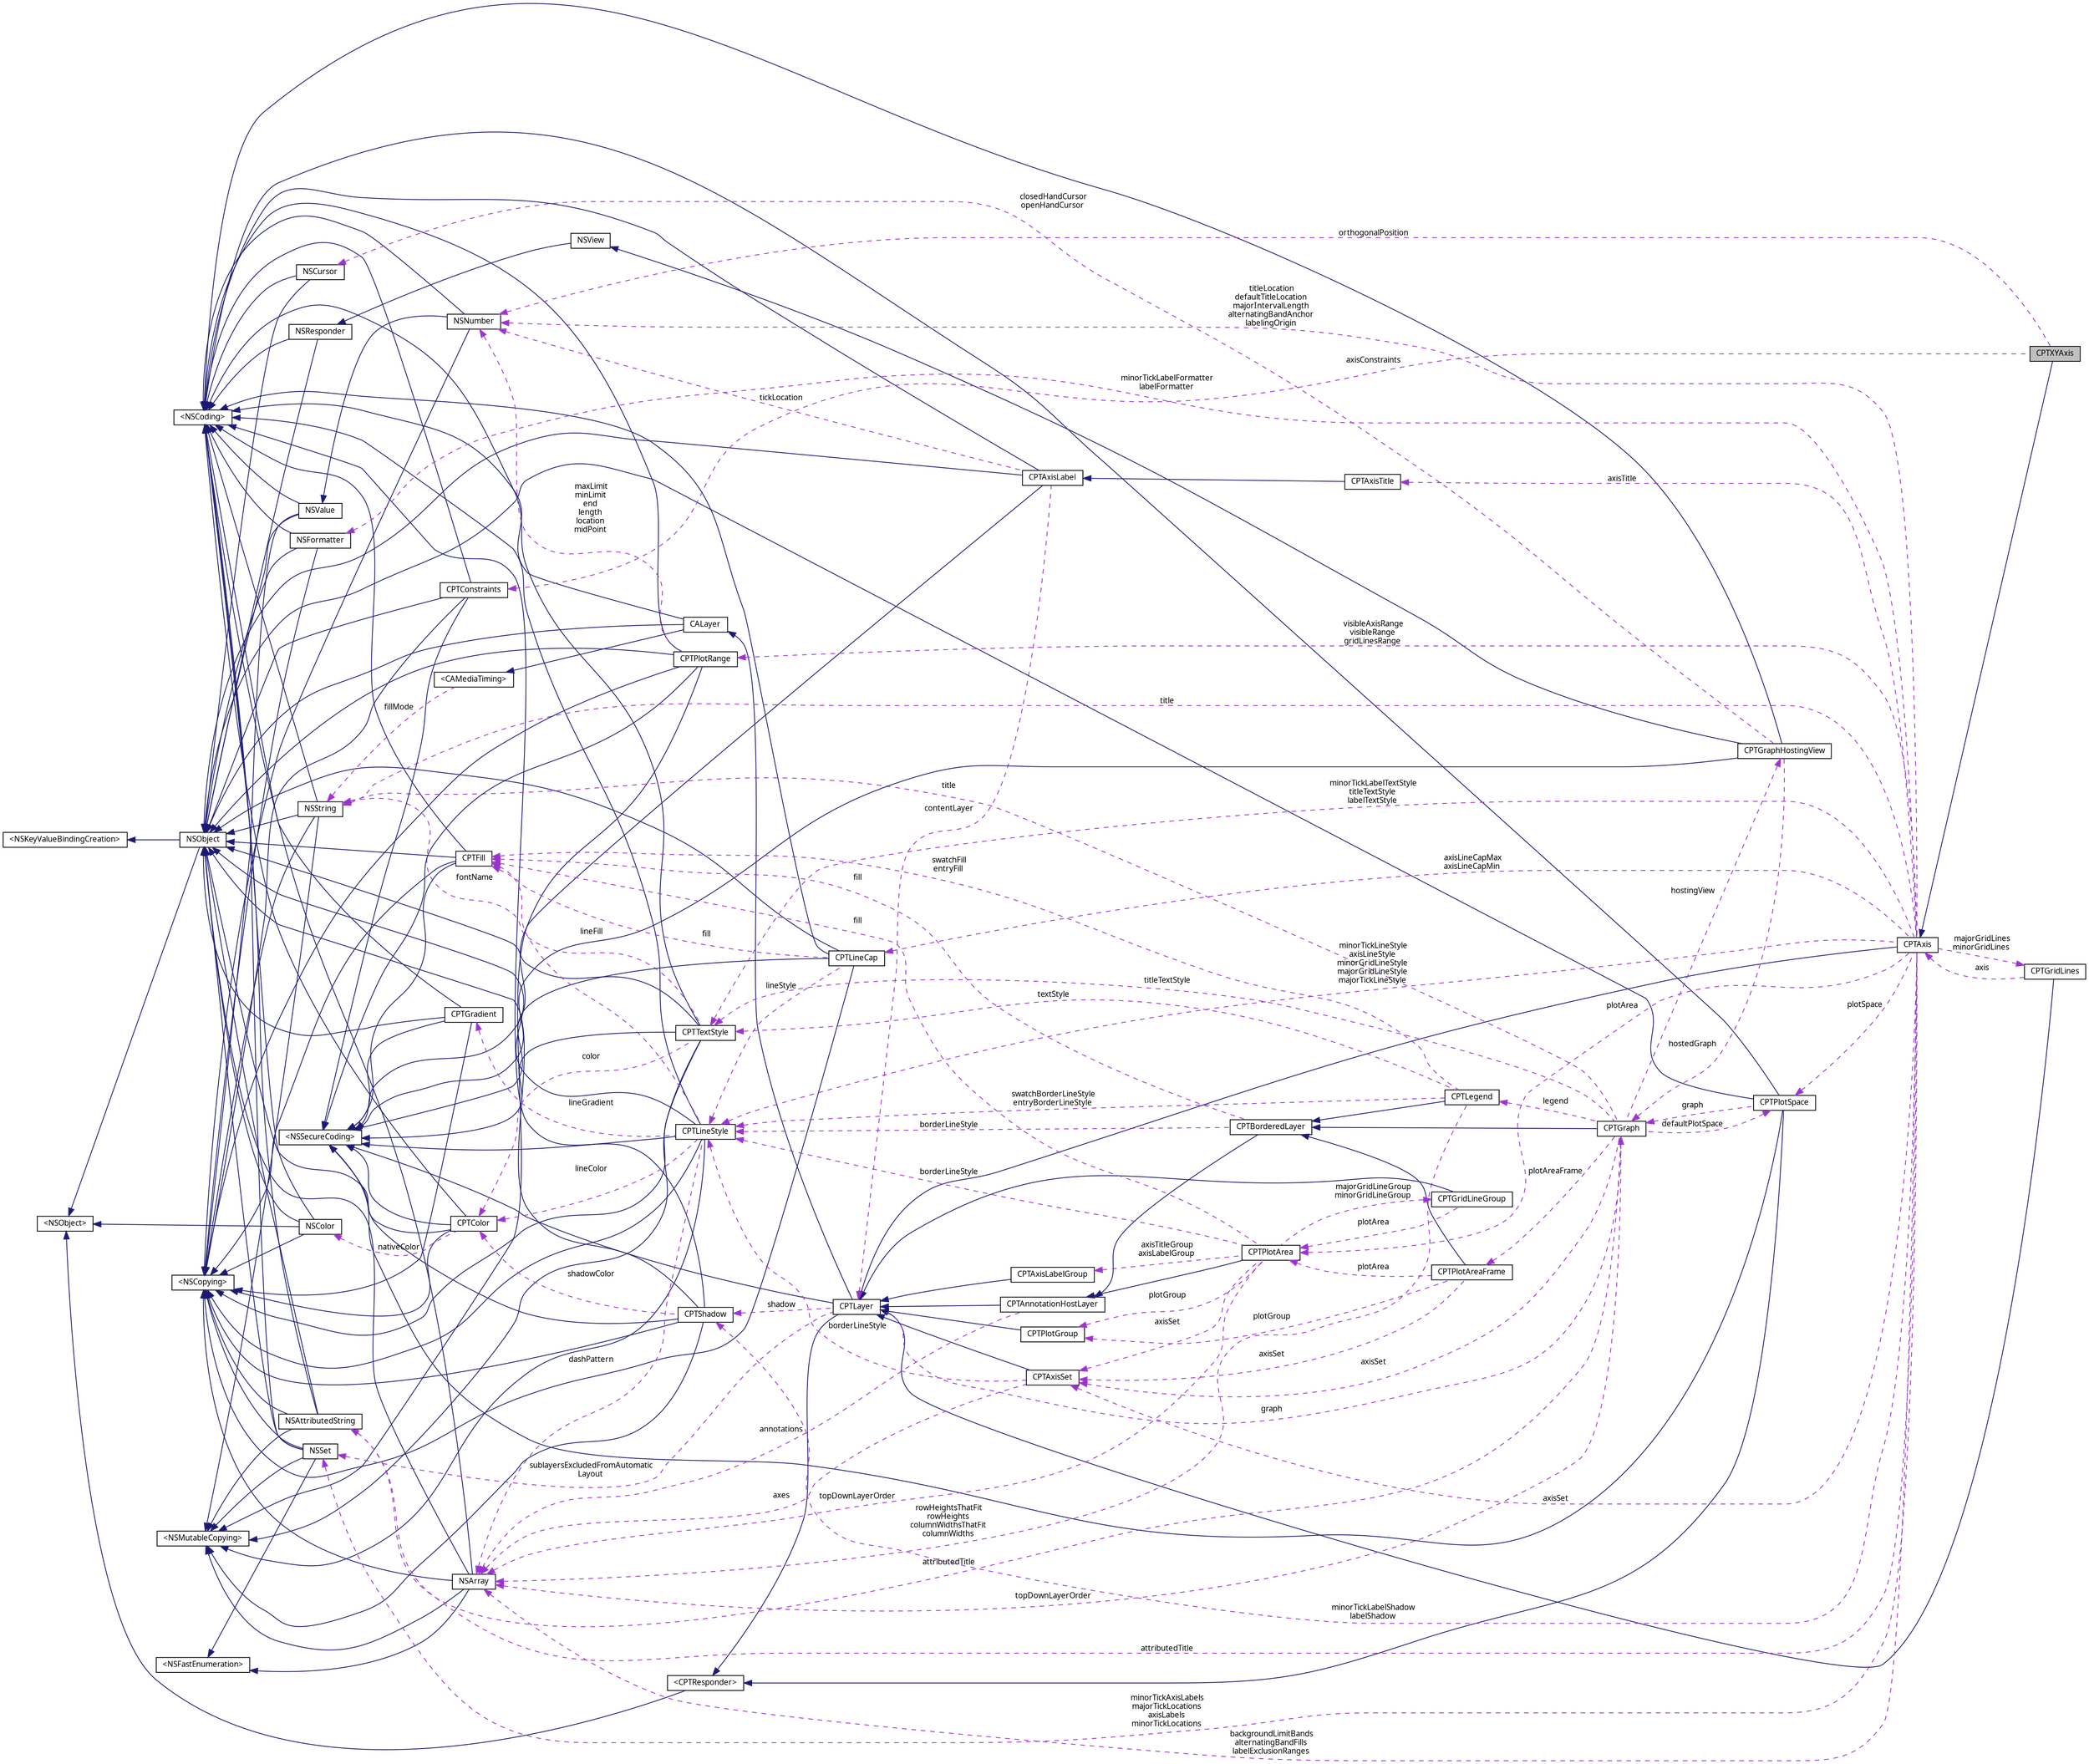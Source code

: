 digraph "CPTXYAxis"
{
 // LATEX_PDF_SIZE
  bgcolor="transparent";
  edge [fontname="Lucinda Grande",fontsize="10",labelfontname="Lucinda Grande",labelfontsize="10"];
  node [fontname="Lucinda Grande",fontsize="10",shape=record];
  rankdir="LR";
  Node1 [label="CPTXYAxis",height=0.2,width=0.4,color="black", fillcolor="grey75", style="filled", fontcolor="black",tooltip="A 2-dimensional cartesian (X-Y) axis class."];
  Node2 -> Node1 [dir="back",color="midnightblue",fontsize="10",style="solid",fontname="Lucinda Grande"];
  Node2 [label="CPTAxis",height=0.2,width=0.4,color="black",URL="$interface_c_p_t_axis.html",tooltip="An abstract axis class."];
  Node3 -> Node2 [dir="back",color="midnightblue",fontsize="10",style="solid",fontname="Lucinda Grande"];
  Node3 [label="CPTLayer",height=0.2,width=0.4,color="black",URL="$interface_c_p_t_layer.html",tooltip="Base class for all Core Animation layers in Core Plot."];
  Node4 -> Node3 [dir="back",color="midnightblue",fontsize="10",style="solid",fontname="Lucinda Grande"];
  Node4 [label="CALayer",height=0.2,width=0.4,color="black",URL="/Users/eskroch/Projects/Core Plot/documentation/doxygen/doxygen-cocoa-tags.xml$https://developer.apple.com/library/mac/.html#documentation/GraphicsImaging/Reference/CALayer_class/Introduction/Introduction",tooltip=" "];
  Node5 -> Node4 [dir="back",color="midnightblue",fontsize="10",style="solid",fontname="Lucinda Grande"];
  Node5 [label="NSObject",height=0.2,width=0.4,color="black",URL="/Users/eskroch/Projects/Core Plot/documentation/doxygen/doxygen-cocoa-tags.xml$https://developer.apple.com/library/mac/.html#documentation/Cocoa/Reference/Foundation/Classes/NSObject_Class/Reference/Reference",tooltip=" "];
  Node6 -> Node5 [dir="back",color="midnightblue",fontsize="10",style="solid",fontname="Lucinda Grande"];
  Node6 [label="\<NSObject\>",height=0.2,width=0.4,color="black",URL="/Users/eskroch/Projects/Core Plot/documentation/doxygen/doxygen-cocoa-tags.xml$https://developer.apple.com/library/mac/.html#documentation/Cocoa/Reference/Foundation/Protocols/NSObject_Protocol/Reference/NSObject",tooltip=" "];
  Node7 -> Node5 [dir="back",color="midnightblue",fontsize="10",style="solid",fontname="Lucinda Grande"];
  Node7 [label="\<NSKeyValueBindingCreation\>",height=0.2,width=0.4,color="black",URL="/Users/eskroch/Projects/Core Plot/documentation/doxygen/doxygen-cocoa-tags.xml$https://developer.apple.com/library/mac/.html#documentation/Cocoa/Reference/ApplicationKit/Protocols/NSKeyValueBindingCreation_Protocol/Reference/Reference",tooltip=" "];
  Node8 -> Node4 [dir="back",color="midnightblue",fontsize="10",style="solid",fontname="Lucinda Grande"];
  Node8 [label="\<NSCoding\>",height=0.2,width=0.4,color="black",URL="/Users/eskroch/Projects/Core Plot/documentation/doxygen/doxygen-cocoa-tags.xml$https://developer.apple.com/library/mac/.html#documentation/Cocoa/Reference/Foundation/Protocols/NSCoding_Protocol/Reference/Reference",tooltip=" "];
  Node9 -> Node4 [dir="back",color="midnightblue",fontsize="10",style="solid",fontname="Lucinda Grande"];
  Node9 [label="\<CAMediaTiming\>",height=0.2,width=0.4,color="black",URL="/Users/eskroch/Projects/Core Plot/documentation/doxygen/doxygen-cocoa-tags.xml$https://developer.apple.com/library/mac/.html#documentation/GraphicsImaging/Reference/CAMediaTiming_protocol/Introduction/Introduction",tooltip=" "];
  Node10 -> Node9 [dir="back",color="darkorchid3",fontsize="10",style="dashed",label=" fillMode" ,fontname="Lucinda Grande"];
  Node10 [label="NSString",height=0.2,width=0.4,color="black",URL="/Users/eskroch/Projects/Core Plot/documentation/doxygen/doxygen-cocoa-tags.xml$https://developer.apple.com/library/mac/.html#documentation/Cocoa/Reference/Foundation/Classes/NSString_Class/Reference/NSString",tooltip=" "];
  Node5 -> Node10 [dir="back",color="midnightblue",fontsize="10",style="solid",fontname="Lucinda Grande"];
  Node8 -> Node10 [dir="back",color="midnightblue",fontsize="10",style="solid",fontname="Lucinda Grande"];
  Node11 -> Node10 [dir="back",color="midnightblue",fontsize="10",style="solid",fontname="Lucinda Grande"];
  Node11 [label="\<NSCopying\>",height=0.2,width=0.4,color="black",URL="/Users/eskroch/Projects/Core Plot/documentation/doxygen/doxygen-cocoa-tags.xml$https://developer.apple.com/library/mac/.html#documentation/Cocoa/Reference/Foundation/Protocols/NSCopying_Protocol/Reference/Reference",tooltip=" "];
  Node12 -> Node10 [dir="back",color="midnightblue",fontsize="10",style="solid",fontname="Lucinda Grande"];
  Node12 [label="\<NSMutableCopying\>",height=0.2,width=0.4,color="black",URL="/Users/eskroch/Projects/Core Plot/documentation/doxygen/doxygen-cocoa-tags.xml$https://developer.apple.com/library/mac/.html#documentation/Cocoa/Reference/Foundation/Protocols/NSMutableCopying_Protocol/Reference/Reference",tooltip=" "];
  Node13 -> Node3 [dir="back",color="midnightblue",fontsize="10",style="solid",fontname="Lucinda Grande"];
  Node13 [label="\<CPTResponder\>",height=0.2,width=0.4,color="black",URL="$protocol_c_p_t_responder-p.html",tooltip="The basis of all event processing in Core Plot."];
  Node6 -> Node13 [dir="back",color="midnightblue",fontsize="10",style="solid",fontname="Lucinda Grande"];
  Node14 -> Node3 [dir="back",color="midnightblue",fontsize="10",style="solid",fontname="Lucinda Grande"];
  Node14 [label="\<NSSecureCoding\>",height=0.2,width=0.4,color="black",URL="/Users/eskroch/Projects/Core Plot/documentation/doxygen/doxygen-cocoa-tags.xml$https://developer.apple.com/library/mac/documentation/Foundation/Reference/NSSecureCoding_Protocol_Ref/.html",tooltip=" "];
  Node15 -> Node3 [dir="back",color="darkorchid3",fontsize="10",style="dashed",label=" shadow" ,fontname="Lucinda Grande"];
  Node15 [label="CPTShadow",height=0.2,width=0.4,color="black",URL="$interface_c_p_t_shadow.html",tooltip="Immutable wrapper for various shadow drawing properties."];
  Node5 -> Node15 [dir="back",color="midnightblue",fontsize="10",style="solid",fontname="Lucinda Grande"];
  Node11 -> Node15 [dir="back",color="midnightblue",fontsize="10",style="solid",fontname="Lucinda Grande"];
  Node12 -> Node15 [dir="back",color="midnightblue",fontsize="10",style="solid",fontname="Lucinda Grande"];
  Node8 -> Node15 [dir="back",color="midnightblue",fontsize="10",style="solid",fontname="Lucinda Grande"];
  Node14 -> Node15 [dir="back",color="midnightblue",fontsize="10",style="solid",fontname="Lucinda Grande"];
  Node16 -> Node15 [dir="back",color="darkorchid3",fontsize="10",style="dashed",label=" shadowColor" ,fontname="Lucinda Grande"];
  Node16 [label="CPTColor",height=0.2,width=0.4,color="black",URL="$interface_c_p_t_color.html",tooltip="An immutable color."];
  Node5 -> Node16 [dir="back",color="midnightblue",fontsize="10",style="solid",fontname="Lucinda Grande"];
  Node11 -> Node16 [dir="back",color="midnightblue",fontsize="10",style="solid",fontname="Lucinda Grande"];
  Node8 -> Node16 [dir="back",color="midnightblue",fontsize="10",style="solid",fontname="Lucinda Grande"];
  Node14 -> Node16 [dir="back",color="midnightblue",fontsize="10",style="solid",fontname="Lucinda Grande"];
  Node17 -> Node16 [dir="back",color="darkorchid3",fontsize="10",style="dashed",label=" nativeColor" ,fontname="Lucinda Grande"];
  Node17 [label="NSColor",height=0.2,width=0.4,color="black",URL="/Users/eskroch/Projects/Core Plot/documentation/doxygen/doxygen-cocoa-tags.xml$https://developer.apple.com/library/mac/.html#documentation/Cocoa/Reference/ApplicationKit/Classes/NSColor_Class/Reference/Reference",tooltip=" "];
  Node5 -> Node17 [dir="back",color="midnightblue",fontsize="10",style="solid",fontname="Lucinda Grande"];
  Node8 -> Node17 [dir="back",color="midnightblue",fontsize="10",style="solid",fontname="Lucinda Grande"];
  Node11 -> Node17 [dir="back",color="midnightblue",fontsize="10",style="solid",fontname="Lucinda Grande"];
  Node6 -> Node17 [dir="back",color="midnightblue",fontsize="10",style="solid",fontname="Lucinda Grande"];
  Node18 -> Node3 [dir="back",color="darkorchid3",fontsize="10",style="dashed",label=" sublayersExcludedFromAutomatic\lLayout" ,fontname="Lucinda Grande"];
  Node18 [label="NSSet",height=0.2,width=0.4,color="black",URL="/Users/eskroch/Projects/Core Plot/documentation/doxygen/doxygen-cocoa-tags.xml$https://developer.apple.com/library/mac/.html#documentation/Cocoa/Reference/Foundation/Classes/NSSet_Class/Reference/Reference",tooltip=" "];
  Node5 -> Node18 [dir="back",color="midnightblue",fontsize="10",style="solid",fontname="Lucinda Grande"];
  Node8 -> Node18 [dir="back",color="midnightblue",fontsize="10",style="solid",fontname="Lucinda Grande"];
  Node11 -> Node18 [dir="back",color="midnightblue",fontsize="10",style="solid",fontname="Lucinda Grande"];
  Node19 -> Node18 [dir="back",color="midnightblue",fontsize="10",style="solid",fontname="Lucinda Grande"];
  Node19 [label="\<NSFastEnumeration\>",height=0.2,width=0.4,color="black",URL="/Users/eskroch/Projects/Core Plot/documentation/doxygen/doxygen-cocoa-tags.xml$https://developer.apple.com/library/mac/.html#documentation/Cocoa/Reference/NSFastEnumeration_protocol/Reference/NSFastEnumeration",tooltip=" "];
  Node12 -> Node18 [dir="back",color="midnightblue",fontsize="10",style="solid",fontname="Lucinda Grande"];
  Node20 -> Node3 [dir="back",color="darkorchid3",fontsize="10",style="dashed",label=" graph" ,fontname="Lucinda Grande"];
  Node20 [label="CPTGraph",height=0.2,width=0.4,color="black",URL="$interface_c_p_t_graph.html",tooltip="An abstract graph class."];
  Node21 -> Node20 [dir="back",color="midnightblue",fontsize="10",style="solid",fontname="Lucinda Grande"];
  Node21 [label="CPTBorderedLayer",height=0.2,width=0.4,color="black",URL="$interface_c_p_t_bordered_layer.html",tooltip="A layer with a border line and background fill."];
  Node22 -> Node21 [dir="back",color="midnightblue",fontsize="10",style="solid",fontname="Lucinda Grande"];
  Node22 [label="CPTAnnotationHostLayer",height=0.2,width=0.4,color="black",URL="$interface_c_p_t_annotation_host_layer.html",tooltip="A container layer for annotations."];
  Node3 -> Node22 [dir="back",color="midnightblue",fontsize="10",style="solid",fontname="Lucinda Grande"];
  Node23 -> Node22 [dir="back",color="darkorchid3",fontsize="10",style="dashed",label=" annotations" ,fontname="Lucinda Grande"];
  Node23 [label="NSArray",height=0.2,width=0.4,color="black",URL="/Users/eskroch/Projects/Core Plot/documentation/doxygen/doxygen-cocoa-tags.xml$https://developer.apple.com/library/mac/.html#documentation/Cocoa/Reference/Foundation/Classes/NSArray_Class/Reference/Reference",tooltip=" "];
  Node5 -> Node23 [dir="back",color="midnightblue",fontsize="10",style="solid",fontname="Lucinda Grande"];
  Node8 -> Node23 [dir="back",color="midnightblue",fontsize="10",style="solid",fontname="Lucinda Grande"];
  Node11 -> Node23 [dir="back",color="midnightblue",fontsize="10",style="solid",fontname="Lucinda Grande"];
  Node19 -> Node23 [dir="back",color="midnightblue",fontsize="10",style="solid",fontname="Lucinda Grande"];
  Node12 -> Node23 [dir="back",color="midnightblue",fontsize="10",style="solid",fontname="Lucinda Grande"];
  Node24 -> Node21 [dir="back",color="darkorchid3",fontsize="10",style="dashed",label=" fill" ,fontname="Lucinda Grande"];
  Node24 [label="CPTFill",height=0.2,width=0.4,color="black",URL="$interface_c_p_t_fill.html",tooltip="Draws area fills."];
  Node5 -> Node24 [dir="back",color="midnightblue",fontsize="10",style="solid",fontname="Lucinda Grande"];
  Node11 -> Node24 [dir="back",color="midnightblue",fontsize="10",style="solid",fontname="Lucinda Grande"];
  Node8 -> Node24 [dir="back",color="midnightblue",fontsize="10",style="solid",fontname="Lucinda Grande"];
  Node14 -> Node24 [dir="back",color="midnightblue",fontsize="10",style="solid",fontname="Lucinda Grande"];
  Node25 -> Node21 [dir="back",color="darkorchid3",fontsize="10",style="dashed",label=" borderLineStyle" ,fontname="Lucinda Grande"];
  Node25 [label="CPTLineStyle",height=0.2,width=0.4,color="black",URL="$interface_c_p_t_line_style.html",tooltip="Immutable wrapper for various line drawing properties. Create a CPTMutableLineStyle if you want to cu..."];
  Node5 -> Node25 [dir="back",color="midnightblue",fontsize="10",style="solid",fontname="Lucinda Grande"];
  Node11 -> Node25 [dir="back",color="midnightblue",fontsize="10",style="solid",fontname="Lucinda Grande"];
  Node12 -> Node25 [dir="back",color="midnightblue",fontsize="10",style="solid",fontname="Lucinda Grande"];
  Node8 -> Node25 [dir="back",color="midnightblue",fontsize="10",style="solid",fontname="Lucinda Grande"];
  Node14 -> Node25 [dir="back",color="midnightblue",fontsize="10",style="solid",fontname="Lucinda Grande"];
  Node24 -> Node25 [dir="back",color="darkorchid3",fontsize="10",style="dashed",label=" lineFill" ,fontname="Lucinda Grande"];
  Node26 -> Node25 [dir="back",color="darkorchid3",fontsize="10",style="dashed",label=" lineGradient" ,fontname="Lucinda Grande"];
  Node26 [label="CPTGradient",height=0.2,width=0.4,color="black",URL="$interface_c_p_t_gradient.html",tooltip="Draws color gradient fills."];
  Node5 -> Node26 [dir="back",color="midnightblue",fontsize="10",style="solid",fontname="Lucinda Grande"];
  Node11 -> Node26 [dir="back",color="midnightblue",fontsize="10",style="solid",fontname="Lucinda Grande"];
  Node8 -> Node26 [dir="back",color="midnightblue",fontsize="10",style="solid",fontname="Lucinda Grande"];
  Node14 -> Node26 [dir="back",color="midnightblue",fontsize="10",style="solid",fontname="Lucinda Grande"];
  Node16 -> Node25 [dir="back",color="darkorchid3",fontsize="10",style="dashed",label=" lineColor" ,fontname="Lucinda Grande"];
  Node23 -> Node25 [dir="back",color="darkorchid3",fontsize="10",style="dashed",label=" dashPattern" ,fontname="Lucinda Grande"];
  Node27 -> Node20 [dir="back",color="darkorchid3",fontsize="10",style="dashed",label=" titleTextStyle" ,fontname="Lucinda Grande"];
  Node27 [label="CPTTextStyle",height=0.2,width=0.4,color="black",URL="$interface_c_p_t_text_style.html",tooltip="Immutable wrapper for various text style properties."];
  Node5 -> Node27 [dir="back",color="midnightblue",fontsize="10",style="solid",fontname="Lucinda Grande"];
  Node11 -> Node27 [dir="back",color="midnightblue",fontsize="10",style="solid",fontname="Lucinda Grande"];
  Node12 -> Node27 [dir="back",color="midnightblue",fontsize="10",style="solid",fontname="Lucinda Grande"];
  Node8 -> Node27 [dir="back",color="midnightblue",fontsize="10",style="solid",fontname="Lucinda Grande"];
  Node14 -> Node27 [dir="back",color="midnightblue",fontsize="10",style="solid",fontname="Lucinda Grande"];
  Node10 -> Node27 [dir="back",color="darkorchid3",fontsize="10",style="dashed",label=" fontName" ,fontname="Lucinda Grande"];
  Node16 -> Node27 [dir="back",color="darkorchid3",fontsize="10",style="dashed",label=" color" ,fontname="Lucinda Grande"];
  Node28 -> Node20 [dir="back",color="darkorchid3",fontsize="10",style="dashed",label=" hostingView" ,fontname="Lucinda Grande"];
  Node28 [label="CPTGraphHostingView",height=0.2,width=0.4,color="black",URL="$interface_c_p_t_graph_hosting_view.html",tooltip="A container view for displaying a CPTGraph."];
  Node29 -> Node28 [dir="back",color="midnightblue",fontsize="10",style="solid",fontname="Lucinda Grande"];
  Node29 [label="NSView",height=0.2,width=0.4,color="black",URL="/Users/eskroch/Projects/Core Plot/documentation/doxygen/doxygen-cocoa-tags.xml$https://developer.apple.com/library/mac/.html#documentation/Cocoa/Reference/ApplicationKit/Classes/NSView_Class/Reference/NSView",tooltip=" "];
  Node30 -> Node29 [dir="back",color="midnightblue",fontsize="10",style="solid",fontname="Lucinda Grande"];
  Node30 [label="NSResponder",height=0.2,width=0.4,color="black",URL="/Users/eskroch/Projects/Core Plot/documentation/doxygen/doxygen-cocoa-tags.xml$https://developer.apple.com/library/mac/.html#documentation/Cocoa/Reference/ApplicationKit/Classes/NSResponder_Class/Reference/Reference",tooltip=" "];
  Node5 -> Node30 [dir="back",color="midnightblue",fontsize="10",style="solid",fontname="Lucinda Grande"];
  Node8 -> Node30 [dir="back",color="midnightblue",fontsize="10",style="solid",fontname="Lucinda Grande"];
  Node8 -> Node28 [dir="back",color="midnightblue",fontsize="10",style="solid",fontname="Lucinda Grande"];
  Node14 -> Node28 [dir="back",color="midnightblue",fontsize="10",style="solid",fontname="Lucinda Grande"];
  Node20 -> Node28 [dir="back",color="darkorchid3",fontsize="10",style="dashed",label=" hostedGraph" ,fontname="Lucinda Grande"];
  Node31 -> Node28 [dir="back",color="darkorchid3",fontsize="10",style="dashed",label=" closedHandCursor\nopenHandCursor" ,fontname="Lucinda Grande"];
  Node31 [label="NSCursor",height=0.2,width=0.4,color="black",URL="/Users/eskroch/Projects/Core Plot/documentation/doxygen/doxygen-cocoa-tags.xml$https://developer.apple.com/library/mac/.html#documentation/Cocoa/Reference/ApplicationKit/Classes/NSCursor_Class/Reference/Reference",tooltip=" "];
  Node5 -> Node31 [dir="back",color="midnightblue",fontsize="10",style="solid",fontname="Lucinda Grande"];
  Node8 -> Node31 [dir="back",color="midnightblue",fontsize="10",style="solid",fontname="Lucinda Grande"];
  Node32 -> Node20 [dir="back",color="darkorchid3",fontsize="10",style="dashed",label=" axisSet" ,fontname="Lucinda Grande"];
  Node32 [label="CPTAxisSet",height=0.2,width=0.4,color="black",URL="$interface_c_p_t_axis_set.html",tooltip="A container layer for the set of axes for a graph."];
  Node3 -> Node32 [dir="back",color="midnightblue",fontsize="10",style="solid",fontname="Lucinda Grande"];
  Node25 -> Node32 [dir="back",color="darkorchid3",fontsize="10",style="dashed",label=" borderLineStyle" ,fontname="Lucinda Grande"];
  Node23 -> Node32 [dir="back",color="darkorchid3",fontsize="10",style="dashed",label=" axes" ,fontname="Lucinda Grande"];
  Node33 -> Node20 [dir="back",color="darkorchid3",fontsize="10",style="dashed",label=" attributedTitle" ,fontname="Lucinda Grande"];
  Node33 [label="NSAttributedString",height=0.2,width=0.4,color="black",URL="/Users/eskroch/Projects/Core Plot/documentation/doxygen/doxygen-cocoa-tags.xml$https://developer.apple.com/library/mac/.html#documentation/Cocoa/Reference/Foundation/Classes/NSAttributedString_Class/Reference/NSAttributedString",tooltip=" "];
  Node5 -> Node33 [dir="back",color="midnightblue",fontsize="10",style="solid",fontname="Lucinda Grande"];
  Node8 -> Node33 [dir="back",color="midnightblue",fontsize="10",style="solid",fontname="Lucinda Grande"];
  Node11 -> Node33 [dir="back",color="midnightblue",fontsize="10",style="solid",fontname="Lucinda Grande"];
  Node12 -> Node33 [dir="back",color="midnightblue",fontsize="10",style="solid",fontname="Lucinda Grande"];
  Node34 -> Node20 [dir="back",color="darkorchid3",fontsize="10",style="dashed",label=" plotAreaFrame" ,fontname="Lucinda Grande"];
  Node34 [label="CPTPlotAreaFrame",height=0.2,width=0.4,color="black",URL="$interface_c_p_t_plot_area_frame.html",tooltip="A layer drawn on top of the graph layer and behind all plot elements."];
  Node21 -> Node34 [dir="back",color="midnightblue",fontsize="10",style="solid",fontname="Lucinda Grande"];
  Node32 -> Node34 [dir="back",color="darkorchid3",fontsize="10",style="dashed",label=" axisSet" ,fontname="Lucinda Grande"];
  Node35 -> Node34 [dir="back",color="darkorchid3",fontsize="10",style="dashed",label=" plotArea" ,fontname="Lucinda Grande"];
  Node35 [label="CPTPlotArea",height=0.2,width=0.4,color="black",URL="$interface_c_p_t_plot_area.html",tooltip="A layer representing the actual plotting area of a graph."];
  Node22 -> Node35 [dir="back",color="midnightblue",fontsize="10",style="solid",fontname="Lucinda Grande"];
  Node36 -> Node35 [dir="back",color="darkorchid3",fontsize="10",style="dashed",label=" majorGridLineGroup\nminorGridLineGroup" ,fontname="Lucinda Grande"];
  Node36 [label="CPTGridLineGroup",height=0.2,width=0.4,color="black",URL="$interface_c_p_t_grid_line_group.html",tooltip="A group of grid line layers."];
  Node3 -> Node36 [dir="back",color="midnightblue",fontsize="10",style="solid",fontname="Lucinda Grande"];
  Node35 -> Node36 [dir="back",color="darkorchid3",fontsize="10",style="dashed",label=" plotArea" ,fontname="Lucinda Grande"];
  Node24 -> Node35 [dir="back",color="darkorchid3",fontsize="10",style="dashed",label=" fill" ,fontname="Lucinda Grande"];
  Node32 -> Node35 [dir="back",color="darkorchid3",fontsize="10",style="dashed",label=" axisSet" ,fontname="Lucinda Grande"];
  Node25 -> Node35 [dir="back",color="darkorchid3",fontsize="10",style="dashed",label=" borderLineStyle" ,fontname="Lucinda Grande"];
  Node37 -> Node35 [dir="back",color="darkorchid3",fontsize="10",style="dashed",label=" axisTitleGroup\naxisLabelGroup" ,fontname="Lucinda Grande"];
  Node37 [label="CPTAxisLabelGroup",height=0.2,width=0.4,color="black",URL="$interface_c_p_t_axis_label_group.html",tooltip="A container layer for the axis labels."];
  Node3 -> Node37 [dir="back",color="midnightblue",fontsize="10",style="solid",fontname="Lucinda Grande"];
  Node38 -> Node35 [dir="back",color="darkorchid3",fontsize="10",style="dashed",label=" plotGroup" ,fontname="Lucinda Grande"];
  Node38 [label="CPTPlotGroup",height=0.2,width=0.4,color="black",URL="$interface_c_p_t_plot_group.html",tooltip="Defines the coordinate system of a plot."];
  Node3 -> Node38 [dir="back",color="midnightblue",fontsize="10",style="solid",fontname="Lucinda Grande"];
  Node23 -> Node35 [dir="back",color="darkorchid3",fontsize="10",style="dashed",label=" topDownLayerOrder" ,fontname="Lucinda Grande"];
  Node38 -> Node34 [dir="back",color="darkorchid3",fontsize="10",style="dashed",label=" plotGroup" ,fontname="Lucinda Grande"];
  Node10 -> Node20 [dir="back",color="darkorchid3",fontsize="10",style="dashed",label=" title" ,fontname="Lucinda Grande"];
  Node39 -> Node20 [dir="back",color="darkorchid3",fontsize="10",style="dashed",label=" defaultPlotSpace" ,fontname="Lucinda Grande"];
  Node39 [label="CPTPlotSpace",height=0.2,width=0.4,color="black",URL="$interface_c_p_t_plot_space.html",tooltip="Defines the coordinate system of a plot."];
  Node5 -> Node39 [dir="back",color="midnightblue",fontsize="10",style="solid",fontname="Lucinda Grande"];
  Node13 -> Node39 [dir="back",color="midnightblue",fontsize="10",style="solid",fontname="Lucinda Grande"];
  Node8 -> Node39 [dir="back",color="midnightblue",fontsize="10",style="solid",fontname="Lucinda Grande"];
  Node14 -> Node39 [dir="back",color="midnightblue",fontsize="10",style="solid",fontname="Lucinda Grande"];
  Node20 -> Node39 [dir="back",color="darkorchid3",fontsize="10",style="dashed",label=" graph" ,fontname="Lucinda Grande"];
  Node40 -> Node20 [dir="back",color="darkorchid3",fontsize="10",style="dashed",label=" legend" ,fontname="Lucinda Grande"];
  Node40 [label="CPTLegend",height=0.2,width=0.4,color="black",URL="$interface_c_p_t_legend.html",tooltip="A graph legend."];
  Node21 -> Node40 [dir="back",color="midnightblue",fontsize="10",style="solid",fontname="Lucinda Grande"];
  Node27 -> Node40 [dir="back",color="darkorchid3",fontsize="10",style="dashed",label=" textStyle" ,fontname="Lucinda Grande"];
  Node24 -> Node40 [dir="back",color="darkorchid3",fontsize="10",style="dashed",label=" swatchFill\nentryFill" ,fontname="Lucinda Grande"];
  Node25 -> Node40 [dir="back",color="darkorchid3",fontsize="10",style="dashed",label=" swatchBorderLineStyle\nentryBorderLineStyle" ,fontname="Lucinda Grande"];
  Node23 -> Node40 [dir="back",color="darkorchid3",fontsize="10",style="dashed",label=" rowHeightsThatFit\nrowHeights\ncolumnWidthsThatFit\ncolumnWidths" ,fontname="Lucinda Grande"];
  Node23 -> Node20 [dir="back",color="darkorchid3",fontsize="10",style="dashed",label=" topDownLayerOrder" ,fontname="Lucinda Grande"];
  Node41 -> Node2 [dir="back",color="darkorchid3",fontsize="10",style="dashed",label=" majorGridLines\nminorGridLines" ,fontname="Lucinda Grande"];
  Node41 [label="CPTGridLines",height=0.2,width=0.4,color="black",URL="$interface_c_p_t_grid_lines.html",tooltip="An abstract class that draws grid lines for an axis."];
  Node3 -> Node41 [dir="back",color="midnightblue",fontsize="10",style="solid",fontname="Lucinda Grande"];
  Node2 -> Node41 [dir="back",color="darkorchid3",fontsize="10",style="dashed",label=" axis" ,fontname="Lucinda Grande"];
  Node15 -> Node2 [dir="back",color="darkorchid3",fontsize="10",style="dashed",label=" minorTickLabelShadow\nlabelShadow" ,fontname="Lucinda Grande"];
  Node42 -> Node2 [dir="back",color="darkorchid3",fontsize="10",style="dashed",label=" minorTickLabelFormatter\nlabelFormatter" ,fontname="Lucinda Grande"];
  Node42 [label="NSFormatter",height=0.2,width=0.4,color="black",URL="/Users/eskroch/Projects/Core Plot/documentation/doxygen/doxygen-cocoa-tags.xml$https://developer.apple.com/library/mac/.html#documentation/Cocoa/Reference/Foundation/Classes/NSFormatter_Class/Reference/Reference",tooltip=" "];
  Node5 -> Node42 [dir="back",color="midnightblue",fontsize="10",style="solid",fontname="Lucinda Grande"];
  Node8 -> Node42 [dir="back",color="midnightblue",fontsize="10",style="solid",fontname="Lucinda Grande"];
  Node11 -> Node42 [dir="back",color="midnightblue",fontsize="10",style="solid",fontname="Lucinda Grande"];
  Node27 -> Node2 [dir="back",color="darkorchid3",fontsize="10",style="dashed",label=" minorTickLabelTextStyle\ntitleTextStyle\nlabelTextStyle" ,fontname="Lucinda Grande"];
  Node43 -> Node2 [dir="back",color="darkorchid3",fontsize="10",style="dashed",label=" axisTitle" ,fontname="Lucinda Grande"];
  Node43 [label="CPTAxisTitle",height=0.2,width=0.4,color="black",URL="$interface_c_p_t_axis_title.html",tooltip="An axis title."];
  Node44 -> Node43 [dir="back",color="midnightblue",fontsize="10",style="solid",fontname="Lucinda Grande"];
  Node44 [label="CPTAxisLabel",height=0.2,width=0.4,color="black",URL="$interface_c_p_t_axis_label.html",tooltip="An axis label."];
  Node5 -> Node44 [dir="back",color="midnightblue",fontsize="10",style="solid",fontname="Lucinda Grande"];
  Node8 -> Node44 [dir="back",color="midnightblue",fontsize="10",style="solid",fontname="Lucinda Grande"];
  Node14 -> Node44 [dir="back",color="midnightblue",fontsize="10",style="solid",fontname="Lucinda Grande"];
  Node45 -> Node44 [dir="back",color="darkorchid3",fontsize="10",style="dashed",label=" tickLocation" ,fontname="Lucinda Grande"];
  Node45 [label="NSNumber",height=0.2,width=0.4,color="black",URL="/Users/eskroch/Projects/Core Plot/documentation/doxygen/doxygen-cocoa-tags.xml$https://developer.apple.com/library/mac/.html#documentation/Cocoa/Reference/Foundation/Classes/NSNumber_Class/Reference/Reference",tooltip=" "];
  Node46 -> Node45 [dir="back",color="midnightblue",fontsize="10",style="solid",fontname="Lucinda Grande"];
  Node46 [label="NSValue",height=0.2,width=0.4,color="black",URL="/Users/eskroch/Projects/Core Plot/documentation/doxygen/doxygen-cocoa-tags.xml$https://developer.apple.com/library/mac/.html#documentation/Cocoa/Reference/Foundation/Classes/NSValue_Class/Reference/Reference",tooltip=" "];
  Node5 -> Node46 [dir="back",color="midnightblue",fontsize="10",style="solid",fontname="Lucinda Grande"];
  Node8 -> Node46 [dir="back",color="midnightblue",fontsize="10",style="solid",fontname="Lucinda Grande"];
  Node11 -> Node46 [dir="back",color="midnightblue",fontsize="10",style="solid",fontname="Lucinda Grande"];
  Node8 -> Node45 [dir="back",color="midnightblue",fontsize="10",style="solid",fontname="Lucinda Grande"];
  Node11 -> Node45 [dir="back",color="midnightblue",fontsize="10",style="solid",fontname="Lucinda Grande"];
  Node3 -> Node44 [dir="back",color="darkorchid3",fontsize="10",style="dashed",label=" contentLayer" ,fontname="Lucinda Grande"];
  Node18 -> Node2 [dir="back",color="darkorchid3",fontsize="10",style="dashed",label=" minorTickAxisLabels\nmajorTickLocations\naxisLabels\nminorTickLocations" ,fontname="Lucinda Grande"];
  Node32 -> Node2 [dir="back",color="darkorchid3",fontsize="10",style="dashed",label=" axisSet" ,fontname="Lucinda Grande"];
  Node33 -> Node2 [dir="back",color="darkorchid3",fontsize="10",style="dashed",label=" attributedTitle" ,fontname="Lucinda Grande"];
  Node47 -> Node2 [dir="back",color="darkorchid3",fontsize="10",style="dashed",label=" visibleAxisRange\nvisibleRange\ngridLinesRange" ,fontname="Lucinda Grande"];
  Node47 [label="CPTPlotRange",height=0.2,width=0.4,color="black",URL="$interface_c_p_t_plot_range.html",tooltip="Defines an immutable range of plot data."];
  Node5 -> Node47 [dir="back",color="midnightblue",fontsize="10",style="solid",fontname="Lucinda Grande"];
  Node11 -> Node47 [dir="back",color="midnightblue",fontsize="10",style="solid",fontname="Lucinda Grande"];
  Node12 -> Node47 [dir="back",color="midnightblue",fontsize="10",style="solid",fontname="Lucinda Grande"];
  Node8 -> Node47 [dir="back",color="midnightblue",fontsize="10",style="solid",fontname="Lucinda Grande"];
  Node14 -> Node47 [dir="back",color="midnightblue",fontsize="10",style="solid",fontname="Lucinda Grande"];
  Node45 -> Node47 [dir="back",color="darkorchid3",fontsize="10",style="dashed",label=" maxLimit\nminLimit\nend\nlength\nlocation\nmidPoint" ,fontname="Lucinda Grande"];
  Node25 -> Node2 [dir="back",color="darkorchid3",fontsize="10",style="dashed",label=" minorTickLineStyle\naxisLineStyle\nminorGridLineStyle\nmajorGridLineStyle\nmajorTickLineStyle" ,fontname="Lucinda Grande"];
  Node35 -> Node2 [dir="back",color="darkorchid3",fontsize="10",style="dashed",label=" plotArea" ,fontname="Lucinda Grande"];
  Node10 -> Node2 [dir="back",color="darkorchid3",fontsize="10",style="dashed",label=" title" ,fontname="Lucinda Grande"];
  Node45 -> Node2 [dir="back",color="darkorchid3",fontsize="10",style="dashed",label=" titleLocation\ndefaultTitleLocation\nmajorIntervalLength\nalternatingBandAnchor\nlabelingOrigin" ,fontname="Lucinda Grande"];
  Node39 -> Node2 [dir="back",color="darkorchid3",fontsize="10",style="dashed",label=" plotSpace" ,fontname="Lucinda Grande"];
  Node48 -> Node2 [dir="back",color="darkorchid3",fontsize="10",style="dashed",label=" axisLineCapMax\naxisLineCapMin" ,fontname="Lucinda Grande"];
  Node48 [label="CPTLineCap",height=0.2,width=0.4,color="black",URL="$interface_c_p_t_line_cap.html",tooltip="End cap decorations for lines."];
  Node5 -> Node48 [dir="back",color="midnightblue",fontsize="10",style="solid",fontname="Lucinda Grande"];
  Node11 -> Node48 [dir="back",color="midnightblue",fontsize="10",style="solid",fontname="Lucinda Grande"];
  Node8 -> Node48 [dir="back",color="midnightblue",fontsize="10",style="solid",fontname="Lucinda Grande"];
  Node14 -> Node48 [dir="back",color="midnightblue",fontsize="10",style="solid",fontname="Lucinda Grande"];
  Node24 -> Node48 [dir="back",color="darkorchid3",fontsize="10",style="dashed",label=" fill" ,fontname="Lucinda Grande"];
  Node25 -> Node48 [dir="back",color="darkorchid3",fontsize="10",style="dashed",label=" lineStyle" ,fontname="Lucinda Grande"];
  Node23 -> Node2 [dir="back",color="darkorchid3",fontsize="10",style="dashed",label=" backgroundLimitBands\nalternatingBandFills\nlabelExclusionRanges" ,fontname="Lucinda Grande"];
  Node45 -> Node1 [dir="back",color="darkorchid3",fontsize="10",style="dashed",label=" orthogonalPosition" ,fontname="Lucinda Grande"];
  Node49 -> Node1 [dir="back",color="darkorchid3",fontsize="10",style="dashed",label=" axisConstraints" ,fontname="Lucinda Grande"];
  Node49 [label="CPTConstraints",height=0.2,width=0.4,color="black",URL="$interface_c_p_t_constraints.html",tooltip="Implements a one-dimensional constrained position within a given numeric range."];
  Node5 -> Node49 [dir="back",color="midnightblue",fontsize="10",style="solid",fontname="Lucinda Grande"];
  Node11 -> Node49 [dir="back",color="midnightblue",fontsize="10",style="solid",fontname="Lucinda Grande"];
  Node8 -> Node49 [dir="back",color="midnightblue",fontsize="10",style="solid",fontname="Lucinda Grande"];
  Node14 -> Node49 [dir="back",color="midnightblue",fontsize="10",style="solid",fontname="Lucinda Grande"];
}
